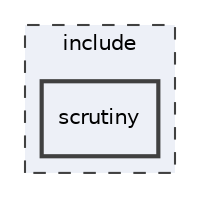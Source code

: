 digraph "include/scrutiny"
{
 // LATEX_PDF_SIZE
  edge [fontname="Helvetica",fontsize="10",labelfontname="Helvetica",labelfontsize="10"];
  node [fontname="Helvetica",fontsize="10",shape=record];
  compound=true
  subgraph clusterdir_d44c64559bbebec7f509842c48db8b23 {
    graph [ bgcolor="#edf0f7", pencolor="grey25", style="filled,dashed,", label="include", fontname="Helvetica", fontsize="10", URL="dir_d44c64559bbebec7f509842c48db8b23.html"]
  dir_bbea7df79ae1dc059877576c0778bec3 [shape=box, label="scrutiny", style="filled,bold,", fillcolor="#edf0f7", color="grey25", URL="dir_bbea7df79ae1dc059877576c0778bec3.html"];
  }
}
